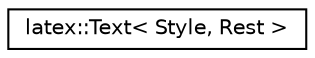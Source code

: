 digraph G
{
  edge [fontname="Helvetica",fontsize="10",labelfontname="Helvetica",labelfontsize="10"];
  node [fontname="Helvetica",fontsize="10",shape=record];
  rankdir="LR";
  Node1 [label="latex::Text\< Style, Rest \>",height=0.2,width=0.4,color="black", fillcolor="white", style="filled",URL="$classlatex_1_1Text.html"];
}
